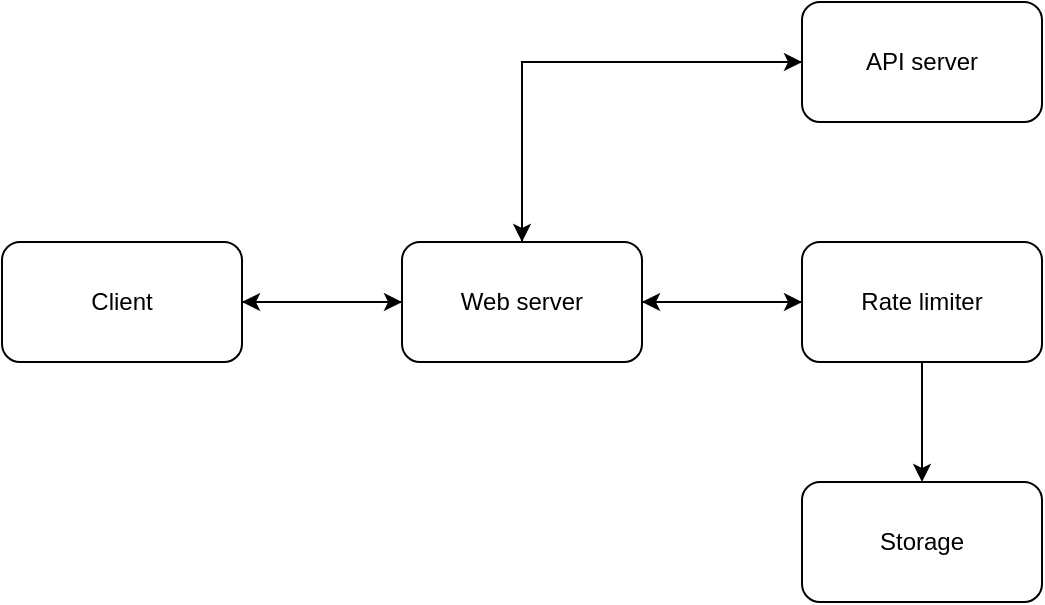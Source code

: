 <mxfile version="20.8.23" type="device"><diagram name="Page-1" id="vkETW_f1yGzNbxNoW9vd"><mxGraphModel dx="882" dy="596" grid="1" gridSize="10" guides="1" tooltips="1" connect="1" arrows="1" fold="1" page="1" pageScale="1" pageWidth="850" pageHeight="1100" math="0" shadow="0"><root><mxCell id="0"/><mxCell id="1" parent="0"/><mxCell id="GIo4lOQ5D8zovkSAOIZO-6" style="edgeStyle=orthogonalEdgeStyle;rounded=0;orthogonalLoop=1;jettySize=auto;html=1;exitX=1;exitY=0.5;exitDx=0;exitDy=0;entryX=0;entryY=0.5;entryDx=0;entryDy=0;" edge="1" parent="1" source="GIo4lOQ5D8zovkSAOIZO-1" target="GIo4lOQ5D8zovkSAOIZO-2"><mxGeometry relative="1" as="geometry"/></mxCell><mxCell id="GIo4lOQ5D8zovkSAOIZO-1" value="Client" style="rounded=1;whiteSpace=wrap;html=1;" vertex="1" parent="1"><mxGeometry x="80" y="200" width="120" height="60" as="geometry"/></mxCell><mxCell id="GIo4lOQ5D8zovkSAOIZO-7" style="edgeStyle=orthogonalEdgeStyle;rounded=0;orthogonalLoop=1;jettySize=auto;html=1;exitX=0;exitY=0.5;exitDx=0;exitDy=0;entryX=1;entryY=0.5;entryDx=0;entryDy=0;" edge="1" parent="1" source="GIo4lOQ5D8zovkSAOIZO-2" target="GIo4lOQ5D8zovkSAOIZO-1"><mxGeometry relative="1" as="geometry"/></mxCell><mxCell id="GIo4lOQ5D8zovkSAOIZO-8" style="edgeStyle=orthogonalEdgeStyle;rounded=0;orthogonalLoop=1;jettySize=auto;html=1;exitX=1;exitY=0.5;exitDx=0;exitDy=0;entryX=0;entryY=0.5;entryDx=0;entryDy=0;" edge="1" parent="1" source="GIo4lOQ5D8zovkSAOIZO-2" target="GIo4lOQ5D8zovkSAOIZO-3"><mxGeometry relative="1" as="geometry"/></mxCell><mxCell id="GIo4lOQ5D8zovkSAOIZO-11" style="edgeStyle=orthogonalEdgeStyle;rounded=0;orthogonalLoop=1;jettySize=auto;html=1;exitX=0.5;exitY=0;exitDx=0;exitDy=0;entryX=0;entryY=0.5;entryDx=0;entryDy=0;" edge="1" parent="1" source="GIo4lOQ5D8zovkSAOIZO-2" target="GIo4lOQ5D8zovkSAOIZO-4"><mxGeometry relative="1" as="geometry"/></mxCell><mxCell id="GIo4lOQ5D8zovkSAOIZO-2" value="Web server" style="rounded=1;whiteSpace=wrap;html=1;" vertex="1" parent="1"><mxGeometry x="280" y="200" width="120" height="60" as="geometry"/></mxCell><mxCell id="GIo4lOQ5D8zovkSAOIZO-9" style="edgeStyle=orthogonalEdgeStyle;rounded=0;orthogonalLoop=1;jettySize=auto;html=1;exitX=0;exitY=0.5;exitDx=0;exitDy=0;entryX=1;entryY=0.5;entryDx=0;entryDy=0;" edge="1" parent="1" source="GIo4lOQ5D8zovkSAOIZO-3" target="GIo4lOQ5D8zovkSAOIZO-2"><mxGeometry relative="1" as="geometry"/></mxCell><mxCell id="GIo4lOQ5D8zovkSAOIZO-10" style="edgeStyle=orthogonalEdgeStyle;rounded=0;orthogonalLoop=1;jettySize=auto;html=1;exitX=0.5;exitY=1;exitDx=0;exitDy=0;entryX=0.5;entryY=0;entryDx=0;entryDy=0;" edge="1" parent="1" source="GIo4lOQ5D8zovkSAOIZO-3" target="GIo4lOQ5D8zovkSAOIZO-5"><mxGeometry relative="1" as="geometry"/></mxCell><mxCell id="GIo4lOQ5D8zovkSAOIZO-3" value="Rate limiter" style="rounded=1;whiteSpace=wrap;html=1;" vertex="1" parent="1"><mxGeometry x="480" y="200" width="120" height="60" as="geometry"/></mxCell><mxCell id="GIo4lOQ5D8zovkSAOIZO-12" style="edgeStyle=orthogonalEdgeStyle;rounded=0;orthogonalLoop=1;jettySize=auto;html=1;exitX=0;exitY=0.5;exitDx=0;exitDy=0;" edge="1" parent="1" source="GIo4lOQ5D8zovkSAOIZO-4" target="GIo4lOQ5D8zovkSAOIZO-2"><mxGeometry relative="1" as="geometry"/></mxCell><mxCell id="GIo4lOQ5D8zovkSAOIZO-4" value="API server" style="rounded=1;whiteSpace=wrap;html=1;" vertex="1" parent="1"><mxGeometry x="480" y="80" width="120" height="60" as="geometry"/></mxCell><mxCell id="GIo4lOQ5D8zovkSAOIZO-5" value="Storage" style="rounded=1;whiteSpace=wrap;html=1;" vertex="1" parent="1"><mxGeometry x="480" y="320" width="120" height="60" as="geometry"/></mxCell></root></mxGraphModel></diagram></mxfile>